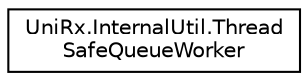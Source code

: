 digraph "Graphical Class Hierarchy"
{
 // LATEX_PDF_SIZE
  edge [fontname="Helvetica",fontsize="10",labelfontname="Helvetica",labelfontsize="10"];
  node [fontname="Helvetica",fontsize="10",shape=record];
  rankdir="LR";
  Node0 [label="UniRx.InternalUtil.Thread\lSafeQueueWorker",height=0.2,width=0.4,color="black", fillcolor="white", style="filled",URL="$class_uni_rx_1_1_internal_util_1_1_thread_safe_queue_worker.html",tooltip=" "];
}
